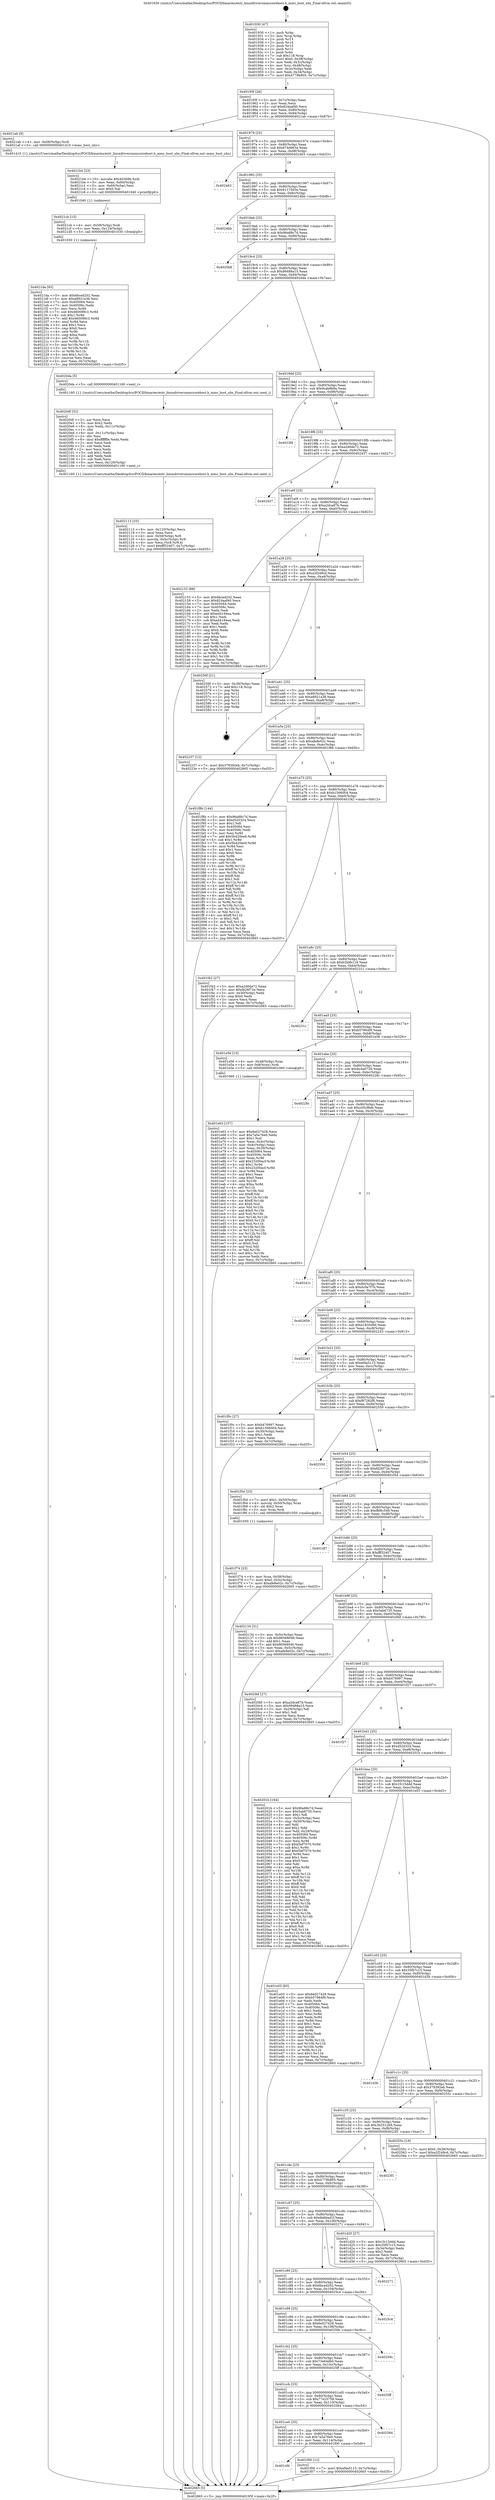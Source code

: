 digraph "0x401930" {
  label = "0x401930 (/mnt/c/Users/mathe/Desktop/tcc/POCII/binaries/extr_linuxdriversmmccorehost.h_mmc_host_uhs_Final-ollvm.out::main(0))"
  labelloc = "t"
  node[shape=record]

  Entry [label="",width=0.3,height=0.3,shape=circle,fillcolor=black,style=filled]
  "0x40195f" [label="{
     0x40195f [26]\l
     | [instrs]\l
     &nbsp;&nbsp;0x40195f \<+3\>: mov -0x7c(%rbp),%eax\l
     &nbsp;&nbsp;0x401962 \<+2\>: mov %eax,%ecx\l
     &nbsp;&nbsp;0x401964 \<+6\>: sub $0x824aaf40,%ecx\l
     &nbsp;&nbsp;0x40196a \<+3\>: mov %eax,-0x80(%rbp)\l
     &nbsp;&nbsp;0x40196d \<+6\>: mov %ecx,-0x84(%rbp)\l
     &nbsp;&nbsp;0x401973 \<+6\>: je 00000000004021ab \<main+0x87b\>\l
  }"]
  "0x4021ab" [label="{
     0x4021ab [9]\l
     | [instrs]\l
     &nbsp;&nbsp;0x4021ab \<+4\>: mov -0x58(%rbp),%rdi\l
     &nbsp;&nbsp;0x4021af \<+5\>: call 0000000000401410 \<mmc_host_uhs\>\l
     | [calls]\l
     &nbsp;&nbsp;0x401410 \{1\} (/mnt/c/Users/mathe/Desktop/tcc/POCII/binaries/extr_linuxdriversmmccorehost.h_mmc_host_uhs_Final-ollvm.out::mmc_host_uhs)\l
  }"]
  "0x401979" [label="{
     0x401979 [25]\l
     | [instrs]\l
     &nbsp;&nbsp;0x401979 \<+5\>: jmp 000000000040197e \<main+0x4e\>\l
     &nbsp;&nbsp;0x40197e \<+3\>: mov -0x80(%rbp),%eax\l
     &nbsp;&nbsp;0x401981 \<+5\>: sub $0x874e663a,%eax\l
     &nbsp;&nbsp;0x401986 \<+6\>: mov %eax,-0x88(%rbp)\l
     &nbsp;&nbsp;0x40198c \<+6\>: je 0000000000402463 \<main+0xb33\>\l
  }"]
  Exit [label="",width=0.3,height=0.3,shape=circle,fillcolor=black,style=filled,peripheries=2]
  "0x402463" [label="{
     0x402463\l
  }", style=dashed]
  "0x401992" [label="{
     0x401992 [25]\l
     | [instrs]\l
     &nbsp;&nbsp;0x401992 \<+5\>: jmp 0000000000401997 \<main+0x67\>\l
     &nbsp;&nbsp;0x401997 \<+3\>: mov -0x80(%rbp),%eax\l
     &nbsp;&nbsp;0x40199a \<+5\>: sub $0x9117563e,%eax\l
     &nbsp;&nbsp;0x40199f \<+6\>: mov %eax,-0x8c(%rbp)\l
     &nbsp;&nbsp;0x4019a5 \<+6\>: je 00000000004024bb \<main+0xb8b\>\l
  }"]
  "0x4021da" [label="{
     0x4021da [93]\l
     | [instrs]\l
     &nbsp;&nbsp;0x4021da \<+5\>: mov $0x6bced202,%eax\l
     &nbsp;&nbsp;0x4021df \<+5\>: mov $0xa8921a36,%esi\l
     &nbsp;&nbsp;0x4021e4 \<+7\>: mov 0x405064,%ecx\l
     &nbsp;&nbsp;0x4021eb \<+7\>: mov 0x40506c,%edx\l
     &nbsp;&nbsp;0x4021f2 \<+3\>: mov %ecx,%r8d\l
     &nbsp;&nbsp;0x4021f5 \<+7\>: sub $0x460089c3,%r8d\l
     &nbsp;&nbsp;0x4021fc \<+4\>: sub $0x1,%r8d\l
     &nbsp;&nbsp;0x402200 \<+7\>: add $0x460089c3,%r8d\l
     &nbsp;&nbsp;0x402207 \<+4\>: imul %r8d,%ecx\l
     &nbsp;&nbsp;0x40220b \<+3\>: and $0x1,%ecx\l
     &nbsp;&nbsp;0x40220e \<+3\>: cmp $0x0,%ecx\l
     &nbsp;&nbsp;0x402211 \<+4\>: sete %r9b\l
     &nbsp;&nbsp;0x402215 \<+3\>: cmp $0xa,%edx\l
     &nbsp;&nbsp;0x402218 \<+4\>: setl %r10b\l
     &nbsp;&nbsp;0x40221c \<+3\>: mov %r9b,%r11b\l
     &nbsp;&nbsp;0x40221f \<+3\>: and %r10b,%r11b\l
     &nbsp;&nbsp;0x402222 \<+3\>: xor %r10b,%r9b\l
     &nbsp;&nbsp;0x402225 \<+3\>: or %r9b,%r11b\l
     &nbsp;&nbsp;0x402228 \<+4\>: test $0x1,%r11b\l
     &nbsp;&nbsp;0x40222c \<+3\>: cmovne %esi,%eax\l
     &nbsp;&nbsp;0x40222f \<+3\>: mov %eax,-0x7c(%rbp)\l
     &nbsp;&nbsp;0x402232 \<+5\>: jmp 0000000000402665 \<main+0xd35\>\l
  }"]
  "0x4024bb" [label="{
     0x4024bb\l
  }", style=dashed]
  "0x4019ab" [label="{
     0x4019ab [25]\l
     | [instrs]\l
     &nbsp;&nbsp;0x4019ab \<+5\>: jmp 00000000004019b0 \<main+0x80\>\l
     &nbsp;&nbsp;0x4019b0 \<+3\>: mov -0x80(%rbp),%eax\l
     &nbsp;&nbsp;0x4019b3 \<+5\>: sub $0x96a88c7d,%eax\l
     &nbsp;&nbsp;0x4019b8 \<+6\>: mov %eax,-0x90(%rbp)\l
     &nbsp;&nbsp;0x4019be \<+6\>: je 00000000004025b8 \<main+0xc88\>\l
  }"]
  "0x4021cb" [label="{
     0x4021cb [15]\l
     | [instrs]\l
     &nbsp;&nbsp;0x4021cb \<+4\>: mov -0x58(%rbp),%rdi\l
     &nbsp;&nbsp;0x4021cf \<+6\>: mov %eax,-0x124(%rbp)\l
     &nbsp;&nbsp;0x4021d5 \<+5\>: call 0000000000401030 \<free@plt\>\l
     | [calls]\l
     &nbsp;&nbsp;0x401030 \{1\} (unknown)\l
  }"]
  "0x4025b8" [label="{
     0x4025b8\l
  }", style=dashed]
  "0x4019c4" [label="{
     0x4019c4 [25]\l
     | [instrs]\l
     &nbsp;&nbsp;0x4019c4 \<+5\>: jmp 00000000004019c9 \<main+0x99\>\l
     &nbsp;&nbsp;0x4019c9 \<+3\>: mov -0x80(%rbp),%eax\l
     &nbsp;&nbsp;0x4019cc \<+5\>: sub $0x99488a15,%eax\l
     &nbsp;&nbsp;0x4019d1 \<+6\>: mov %eax,-0x94(%rbp)\l
     &nbsp;&nbsp;0x4019d7 \<+6\>: je 00000000004020da \<main+0x7aa\>\l
  }"]
  "0x4021b4" [label="{
     0x4021b4 [23]\l
     | [instrs]\l
     &nbsp;&nbsp;0x4021b4 \<+10\>: movabs $0x4030d6,%rdi\l
     &nbsp;&nbsp;0x4021be \<+3\>: mov %eax,-0x60(%rbp)\l
     &nbsp;&nbsp;0x4021c1 \<+3\>: mov -0x60(%rbp),%esi\l
     &nbsp;&nbsp;0x4021c4 \<+2\>: mov $0x0,%al\l
     &nbsp;&nbsp;0x4021c6 \<+5\>: call 0000000000401040 \<printf@plt\>\l
     | [calls]\l
     &nbsp;&nbsp;0x401040 \{1\} (unknown)\l
  }"]
  "0x4020da" [label="{
     0x4020da [5]\l
     | [instrs]\l
     &nbsp;&nbsp;0x4020da \<+5\>: call 0000000000401160 \<next_i\>\l
     | [calls]\l
     &nbsp;&nbsp;0x401160 \{1\} (/mnt/c/Users/mathe/Desktop/tcc/POCII/binaries/extr_linuxdriversmmccorehost.h_mmc_host_uhs_Final-ollvm.out::next_i)\l
  }"]
  "0x4019dd" [label="{
     0x4019dd [25]\l
     | [instrs]\l
     &nbsp;&nbsp;0x4019dd \<+5\>: jmp 00000000004019e2 \<main+0xb2\>\l
     &nbsp;&nbsp;0x4019e2 \<+3\>: mov -0x80(%rbp),%eax\l
     &nbsp;&nbsp;0x4019e5 \<+5\>: sub $0x9cab8b8a,%eax\l
     &nbsp;&nbsp;0x4019ea \<+6\>: mov %eax,-0x98(%rbp)\l
     &nbsp;&nbsp;0x4019f0 \<+6\>: je 00000000004023fd \<main+0xacd\>\l
  }"]
  "0x402113" [label="{
     0x402113 [33]\l
     | [instrs]\l
     &nbsp;&nbsp;0x402113 \<+6\>: mov -0x120(%rbp),%ecx\l
     &nbsp;&nbsp;0x402119 \<+3\>: imul %eax,%ecx\l
     &nbsp;&nbsp;0x40211c \<+4\>: mov -0x58(%rbp),%r8\l
     &nbsp;&nbsp;0x402120 \<+4\>: movslq -0x5c(%rbp),%r9\l
     &nbsp;&nbsp;0x402124 \<+4\>: mov %ecx,(%r8,%r9,4)\l
     &nbsp;&nbsp;0x402128 \<+7\>: movl $0xfff32407,-0x7c(%rbp)\l
     &nbsp;&nbsp;0x40212f \<+5\>: jmp 0000000000402665 \<main+0xd35\>\l
  }"]
  "0x4023fd" [label="{
     0x4023fd\l
  }", style=dashed]
  "0x4019f6" [label="{
     0x4019f6 [25]\l
     | [instrs]\l
     &nbsp;&nbsp;0x4019f6 \<+5\>: jmp 00000000004019fb \<main+0xcb\>\l
     &nbsp;&nbsp;0x4019fb \<+3\>: mov -0x80(%rbp),%eax\l
     &nbsp;&nbsp;0x4019fe \<+5\>: sub $0xa2d0de72,%eax\l
     &nbsp;&nbsp;0x401a03 \<+6\>: mov %eax,-0x9c(%rbp)\l
     &nbsp;&nbsp;0x401a09 \<+6\>: je 0000000000402457 \<main+0xb27\>\l
  }"]
  "0x4020df" [label="{
     0x4020df [52]\l
     | [instrs]\l
     &nbsp;&nbsp;0x4020df \<+2\>: xor %ecx,%ecx\l
     &nbsp;&nbsp;0x4020e1 \<+5\>: mov $0x2,%edx\l
     &nbsp;&nbsp;0x4020e6 \<+6\>: mov %edx,-0x11c(%rbp)\l
     &nbsp;&nbsp;0x4020ec \<+1\>: cltd\l
     &nbsp;&nbsp;0x4020ed \<+6\>: mov -0x11c(%rbp),%esi\l
     &nbsp;&nbsp;0x4020f3 \<+2\>: idiv %esi\l
     &nbsp;&nbsp;0x4020f5 \<+6\>: imul $0xfffffffe,%edx,%edx\l
     &nbsp;&nbsp;0x4020fb \<+2\>: mov %ecx,%edi\l
     &nbsp;&nbsp;0x4020fd \<+2\>: sub %edx,%edi\l
     &nbsp;&nbsp;0x4020ff \<+2\>: mov %ecx,%edx\l
     &nbsp;&nbsp;0x402101 \<+3\>: sub $0x1,%edx\l
     &nbsp;&nbsp;0x402104 \<+2\>: add %edx,%edi\l
     &nbsp;&nbsp;0x402106 \<+2\>: sub %edi,%ecx\l
     &nbsp;&nbsp;0x402108 \<+6\>: mov %ecx,-0x120(%rbp)\l
     &nbsp;&nbsp;0x40210e \<+5\>: call 0000000000401160 \<next_i\>\l
     | [calls]\l
     &nbsp;&nbsp;0x401160 \{1\} (/mnt/c/Users/mathe/Desktop/tcc/POCII/binaries/extr_linuxdriversmmccorehost.h_mmc_host_uhs_Final-ollvm.out::next_i)\l
  }"]
  "0x402457" [label="{
     0x402457\l
  }", style=dashed]
  "0x401a0f" [label="{
     0x401a0f [25]\l
     | [instrs]\l
     &nbsp;&nbsp;0x401a0f \<+5\>: jmp 0000000000401a14 \<main+0xe4\>\l
     &nbsp;&nbsp;0x401a14 \<+3\>: mov -0x80(%rbp),%eax\l
     &nbsp;&nbsp;0x401a17 \<+5\>: sub $0xa2dca87b,%eax\l
     &nbsp;&nbsp;0x401a1c \<+6\>: mov %eax,-0xa0(%rbp)\l
     &nbsp;&nbsp;0x401a22 \<+6\>: je 0000000000402153 \<main+0x823\>\l
  }"]
  "0x401f74" [label="{
     0x401f74 [23]\l
     | [instrs]\l
     &nbsp;&nbsp;0x401f74 \<+4\>: mov %rax,-0x58(%rbp)\l
     &nbsp;&nbsp;0x401f78 \<+7\>: movl $0x0,-0x5c(%rbp)\l
     &nbsp;&nbsp;0x401f7f \<+7\>: movl $0xafe8e02c,-0x7c(%rbp)\l
     &nbsp;&nbsp;0x401f86 \<+5\>: jmp 0000000000402665 \<main+0xd35\>\l
  }"]
  "0x402153" [label="{
     0x402153 [88]\l
     | [instrs]\l
     &nbsp;&nbsp;0x402153 \<+5\>: mov $0x6bced202,%eax\l
     &nbsp;&nbsp;0x402158 \<+5\>: mov $0x824aaf40,%ecx\l
     &nbsp;&nbsp;0x40215d \<+7\>: mov 0x405064,%edx\l
     &nbsp;&nbsp;0x402164 \<+7\>: mov 0x40506c,%esi\l
     &nbsp;&nbsp;0x40216b \<+2\>: mov %edx,%edi\l
     &nbsp;&nbsp;0x40216d \<+6\>: add $0xed4194ea,%edi\l
     &nbsp;&nbsp;0x402173 \<+3\>: sub $0x1,%edi\l
     &nbsp;&nbsp;0x402176 \<+6\>: sub $0xed4194ea,%edi\l
     &nbsp;&nbsp;0x40217c \<+3\>: imul %edi,%edx\l
     &nbsp;&nbsp;0x40217f \<+3\>: and $0x1,%edx\l
     &nbsp;&nbsp;0x402182 \<+3\>: cmp $0x0,%edx\l
     &nbsp;&nbsp;0x402185 \<+4\>: sete %r8b\l
     &nbsp;&nbsp;0x402189 \<+3\>: cmp $0xa,%esi\l
     &nbsp;&nbsp;0x40218c \<+4\>: setl %r9b\l
     &nbsp;&nbsp;0x402190 \<+3\>: mov %r8b,%r10b\l
     &nbsp;&nbsp;0x402193 \<+3\>: and %r9b,%r10b\l
     &nbsp;&nbsp;0x402196 \<+3\>: xor %r9b,%r8b\l
     &nbsp;&nbsp;0x402199 \<+3\>: or %r8b,%r10b\l
     &nbsp;&nbsp;0x40219c \<+4\>: test $0x1,%r10b\l
     &nbsp;&nbsp;0x4021a0 \<+3\>: cmovne %ecx,%eax\l
     &nbsp;&nbsp;0x4021a3 \<+3\>: mov %eax,-0x7c(%rbp)\l
     &nbsp;&nbsp;0x4021a6 \<+5\>: jmp 0000000000402665 \<main+0xd35\>\l
  }"]
  "0x401a28" [label="{
     0x401a28 [25]\l
     | [instrs]\l
     &nbsp;&nbsp;0x401a28 \<+5\>: jmp 0000000000401a2d \<main+0xfd\>\l
     &nbsp;&nbsp;0x401a2d \<+3\>: mov -0x80(%rbp),%eax\l
     &nbsp;&nbsp;0x401a30 \<+5\>: sub $0xa2f249cd,%eax\l
     &nbsp;&nbsp;0x401a35 \<+6\>: mov %eax,-0xa4(%rbp)\l
     &nbsp;&nbsp;0x401a3b \<+6\>: je 000000000040256f \<main+0xc3f\>\l
  }"]
  "0x401cfd" [label="{
     0x401cfd\l
  }", style=dashed]
  "0x40256f" [label="{
     0x40256f [21]\l
     | [instrs]\l
     &nbsp;&nbsp;0x40256f \<+3\>: mov -0x38(%rbp),%eax\l
     &nbsp;&nbsp;0x402572 \<+7\>: add $0x118,%rsp\l
     &nbsp;&nbsp;0x402579 \<+1\>: pop %rbx\l
     &nbsp;&nbsp;0x40257a \<+2\>: pop %r12\l
     &nbsp;&nbsp;0x40257c \<+2\>: pop %r13\l
     &nbsp;&nbsp;0x40257e \<+2\>: pop %r14\l
     &nbsp;&nbsp;0x402580 \<+2\>: pop %r15\l
     &nbsp;&nbsp;0x402582 \<+1\>: pop %rbp\l
     &nbsp;&nbsp;0x402583 \<+1\>: ret\l
  }"]
  "0x401a41" [label="{
     0x401a41 [25]\l
     | [instrs]\l
     &nbsp;&nbsp;0x401a41 \<+5\>: jmp 0000000000401a46 \<main+0x116\>\l
     &nbsp;&nbsp;0x401a46 \<+3\>: mov -0x80(%rbp),%eax\l
     &nbsp;&nbsp;0x401a49 \<+5\>: sub $0xa8921a36,%eax\l
     &nbsp;&nbsp;0x401a4e \<+6\>: mov %eax,-0xa8(%rbp)\l
     &nbsp;&nbsp;0x401a54 \<+6\>: je 0000000000402237 \<main+0x907\>\l
  }"]
  "0x401f00" [label="{
     0x401f00 [12]\l
     | [instrs]\l
     &nbsp;&nbsp;0x401f00 \<+7\>: movl $0xef4a5115,-0x7c(%rbp)\l
     &nbsp;&nbsp;0x401f07 \<+5\>: jmp 0000000000402665 \<main+0xd35\>\l
  }"]
  "0x402237" [label="{
     0x402237 [12]\l
     | [instrs]\l
     &nbsp;&nbsp;0x402237 \<+7\>: movl $0x378392eb,-0x7c(%rbp)\l
     &nbsp;&nbsp;0x40223e \<+5\>: jmp 0000000000402665 \<main+0xd35\>\l
  }"]
  "0x401a5a" [label="{
     0x401a5a [25]\l
     | [instrs]\l
     &nbsp;&nbsp;0x401a5a \<+5\>: jmp 0000000000401a5f \<main+0x12f\>\l
     &nbsp;&nbsp;0x401a5f \<+3\>: mov -0x80(%rbp),%eax\l
     &nbsp;&nbsp;0x401a62 \<+5\>: sub $0xafe8e02c,%eax\l
     &nbsp;&nbsp;0x401a67 \<+6\>: mov %eax,-0xac(%rbp)\l
     &nbsp;&nbsp;0x401a6d \<+6\>: je 0000000000401f8b \<main+0x65b\>\l
  }"]
  "0x401ce4" [label="{
     0x401ce4 [25]\l
     | [instrs]\l
     &nbsp;&nbsp;0x401ce4 \<+5\>: jmp 0000000000401ce9 \<main+0x3b9\>\l
     &nbsp;&nbsp;0x401ce9 \<+3\>: mov -0x80(%rbp),%eax\l
     &nbsp;&nbsp;0x401cec \<+5\>: sub $0x7a5a76e0,%eax\l
     &nbsp;&nbsp;0x401cf1 \<+6\>: mov %eax,-0x114(%rbp)\l
     &nbsp;&nbsp;0x401cf7 \<+6\>: je 0000000000401f00 \<main+0x5d0\>\l
  }"]
  "0x401f8b" [label="{
     0x401f8b [144]\l
     | [instrs]\l
     &nbsp;&nbsp;0x401f8b \<+5\>: mov $0x96a88c7d,%eax\l
     &nbsp;&nbsp;0x401f90 \<+5\>: mov $0xd520324,%ecx\l
     &nbsp;&nbsp;0x401f95 \<+2\>: mov $0x1,%dl\l
     &nbsp;&nbsp;0x401f97 \<+7\>: mov 0x405064,%esi\l
     &nbsp;&nbsp;0x401f9e \<+7\>: mov 0x40506c,%edi\l
     &nbsp;&nbsp;0x401fa5 \<+3\>: mov %esi,%r8d\l
     &nbsp;&nbsp;0x401fa8 \<+7\>: add $0x5b420ee0,%r8d\l
     &nbsp;&nbsp;0x401faf \<+4\>: sub $0x1,%r8d\l
     &nbsp;&nbsp;0x401fb3 \<+7\>: sub $0x5b420ee0,%r8d\l
     &nbsp;&nbsp;0x401fba \<+4\>: imul %r8d,%esi\l
     &nbsp;&nbsp;0x401fbe \<+3\>: and $0x1,%esi\l
     &nbsp;&nbsp;0x401fc1 \<+3\>: cmp $0x0,%esi\l
     &nbsp;&nbsp;0x401fc4 \<+4\>: sete %r9b\l
     &nbsp;&nbsp;0x401fc8 \<+3\>: cmp $0xa,%edi\l
     &nbsp;&nbsp;0x401fcb \<+4\>: setl %r10b\l
     &nbsp;&nbsp;0x401fcf \<+3\>: mov %r9b,%r11b\l
     &nbsp;&nbsp;0x401fd2 \<+4\>: xor $0xff,%r11b\l
     &nbsp;&nbsp;0x401fd6 \<+3\>: mov %r10b,%bl\l
     &nbsp;&nbsp;0x401fd9 \<+3\>: xor $0xff,%bl\l
     &nbsp;&nbsp;0x401fdc \<+3\>: xor $0x1,%dl\l
     &nbsp;&nbsp;0x401fdf \<+3\>: mov %r11b,%r14b\l
     &nbsp;&nbsp;0x401fe2 \<+4\>: and $0xff,%r14b\l
     &nbsp;&nbsp;0x401fe6 \<+3\>: and %dl,%r9b\l
     &nbsp;&nbsp;0x401fe9 \<+3\>: mov %bl,%r15b\l
     &nbsp;&nbsp;0x401fec \<+4\>: and $0xff,%r15b\l
     &nbsp;&nbsp;0x401ff0 \<+3\>: and %dl,%r10b\l
     &nbsp;&nbsp;0x401ff3 \<+3\>: or %r9b,%r14b\l
     &nbsp;&nbsp;0x401ff6 \<+3\>: or %r10b,%r15b\l
     &nbsp;&nbsp;0x401ff9 \<+3\>: xor %r15b,%r14b\l
     &nbsp;&nbsp;0x401ffc \<+3\>: or %bl,%r11b\l
     &nbsp;&nbsp;0x401fff \<+4\>: xor $0xff,%r11b\l
     &nbsp;&nbsp;0x402003 \<+3\>: or $0x1,%dl\l
     &nbsp;&nbsp;0x402006 \<+3\>: and %dl,%r11b\l
     &nbsp;&nbsp;0x402009 \<+3\>: or %r11b,%r14b\l
     &nbsp;&nbsp;0x40200c \<+4\>: test $0x1,%r14b\l
     &nbsp;&nbsp;0x402010 \<+3\>: cmovne %ecx,%eax\l
     &nbsp;&nbsp;0x402013 \<+3\>: mov %eax,-0x7c(%rbp)\l
     &nbsp;&nbsp;0x402016 \<+5\>: jmp 0000000000402665 \<main+0xd35\>\l
  }"]
  "0x401a73" [label="{
     0x401a73 [25]\l
     | [instrs]\l
     &nbsp;&nbsp;0x401a73 \<+5\>: jmp 0000000000401a78 \<main+0x148\>\l
     &nbsp;&nbsp;0x401a78 \<+3\>: mov -0x80(%rbp),%eax\l
     &nbsp;&nbsp;0x401a7b \<+5\>: sub $0xb1566004,%eax\l
     &nbsp;&nbsp;0x401a80 \<+6\>: mov %eax,-0xb0(%rbp)\l
     &nbsp;&nbsp;0x401a86 \<+6\>: je 0000000000401f42 \<main+0x612\>\l
  }"]
  "0x402584" [label="{
     0x402584\l
  }", style=dashed]
  "0x401f42" [label="{
     0x401f42 [27]\l
     | [instrs]\l
     &nbsp;&nbsp;0x401f42 \<+5\>: mov $0xa2d0de72,%eax\l
     &nbsp;&nbsp;0x401f47 \<+5\>: mov $0xfd26f72e,%ecx\l
     &nbsp;&nbsp;0x401f4c \<+3\>: mov -0x30(%rbp),%edx\l
     &nbsp;&nbsp;0x401f4f \<+3\>: cmp $0x0,%edx\l
     &nbsp;&nbsp;0x401f52 \<+3\>: cmove %ecx,%eax\l
     &nbsp;&nbsp;0x401f55 \<+3\>: mov %eax,-0x7c(%rbp)\l
     &nbsp;&nbsp;0x401f58 \<+5\>: jmp 0000000000402665 \<main+0xd35\>\l
  }"]
  "0x401a8c" [label="{
     0x401a8c [25]\l
     | [instrs]\l
     &nbsp;&nbsp;0x401a8c \<+5\>: jmp 0000000000401a91 \<main+0x161\>\l
     &nbsp;&nbsp;0x401a91 \<+3\>: mov -0x80(%rbp),%eax\l
     &nbsp;&nbsp;0x401a94 \<+5\>: sub $0xb2b9b116,%eax\l
     &nbsp;&nbsp;0x401a99 \<+6\>: mov %eax,-0xb4(%rbp)\l
     &nbsp;&nbsp;0x401a9f \<+6\>: je 000000000040231c \<main+0x9ec\>\l
  }"]
  "0x401ccb" [label="{
     0x401ccb [25]\l
     | [instrs]\l
     &nbsp;&nbsp;0x401ccb \<+5\>: jmp 0000000000401cd0 \<main+0x3a0\>\l
     &nbsp;&nbsp;0x401cd0 \<+3\>: mov -0x80(%rbp),%eax\l
     &nbsp;&nbsp;0x401cd3 \<+5\>: sub $0x77e23758,%eax\l
     &nbsp;&nbsp;0x401cd8 \<+6\>: mov %eax,-0x110(%rbp)\l
     &nbsp;&nbsp;0x401cde \<+6\>: je 0000000000402584 \<main+0xc54\>\l
  }"]
  "0x40231c" [label="{
     0x40231c\l
  }", style=dashed]
  "0x401aa5" [label="{
     0x401aa5 [25]\l
     | [instrs]\l
     &nbsp;&nbsp;0x401aa5 \<+5\>: jmp 0000000000401aaa \<main+0x17a\>\l
     &nbsp;&nbsp;0x401aaa \<+3\>: mov -0x80(%rbp),%eax\l
     &nbsp;&nbsp;0x401aad \<+5\>: sub $0xb57964f9,%eax\l
     &nbsp;&nbsp;0x401ab2 \<+6\>: mov %eax,-0xb8(%rbp)\l
     &nbsp;&nbsp;0x401ab8 \<+6\>: je 0000000000401e56 \<main+0x526\>\l
  }"]
  "0x4025ff" [label="{
     0x4025ff\l
  }", style=dashed]
  "0x401e56" [label="{
     0x401e56 [13]\l
     | [instrs]\l
     &nbsp;&nbsp;0x401e56 \<+4\>: mov -0x48(%rbp),%rax\l
     &nbsp;&nbsp;0x401e5a \<+4\>: mov 0x8(%rax),%rdi\l
     &nbsp;&nbsp;0x401e5e \<+5\>: call 0000000000401060 \<atoi@plt\>\l
     | [calls]\l
     &nbsp;&nbsp;0x401060 \{1\} (unknown)\l
  }"]
  "0x401abe" [label="{
     0x401abe [25]\l
     | [instrs]\l
     &nbsp;&nbsp;0x401abe \<+5\>: jmp 0000000000401ac3 \<main+0x193\>\l
     &nbsp;&nbsp;0x401ac3 \<+3\>: mov -0x80(%rbp),%eax\l
     &nbsp;&nbsp;0x401ac6 \<+5\>: sub $0xbc4a0726,%eax\l
     &nbsp;&nbsp;0x401acb \<+6\>: mov %eax,-0xbc(%rbp)\l
     &nbsp;&nbsp;0x401ad1 \<+6\>: je 000000000040228c \<main+0x95c\>\l
  }"]
  "0x401cb2" [label="{
     0x401cb2 [25]\l
     | [instrs]\l
     &nbsp;&nbsp;0x401cb2 \<+5\>: jmp 0000000000401cb7 \<main+0x387\>\l
     &nbsp;&nbsp;0x401cb7 \<+3\>: mov -0x80(%rbp),%eax\l
     &nbsp;&nbsp;0x401cba \<+5\>: sub $0x73e64db0,%eax\l
     &nbsp;&nbsp;0x401cbf \<+6\>: mov %eax,-0x10c(%rbp)\l
     &nbsp;&nbsp;0x401cc5 \<+6\>: je 00000000004025ff \<main+0xccf\>\l
  }"]
  "0x40228c" [label="{
     0x40228c\l
  }", style=dashed]
  "0x401ad7" [label="{
     0x401ad7 [25]\l
     | [instrs]\l
     &nbsp;&nbsp;0x401ad7 \<+5\>: jmp 0000000000401adc \<main+0x1ac\>\l
     &nbsp;&nbsp;0x401adc \<+3\>: mov -0x80(%rbp),%eax\l
     &nbsp;&nbsp;0x401adf \<+5\>: sub $0xc05cf8de,%eax\l
     &nbsp;&nbsp;0x401ae4 \<+6\>: mov %eax,-0xc0(%rbp)\l
     &nbsp;&nbsp;0x401aea \<+6\>: je 000000000040241c \<main+0xaec\>\l
  }"]
  "0x40259c" [label="{
     0x40259c\l
  }", style=dashed]
  "0x40241c" [label="{
     0x40241c\l
  }", style=dashed]
  "0x401af0" [label="{
     0x401af0 [25]\l
     | [instrs]\l
     &nbsp;&nbsp;0x401af0 \<+5\>: jmp 0000000000401af5 \<main+0x1c5\>\l
     &nbsp;&nbsp;0x401af5 \<+3\>: mov -0x80(%rbp),%eax\l
     &nbsp;&nbsp;0x401af8 \<+5\>: sub $0xdc0a7f7b,%eax\l
     &nbsp;&nbsp;0x401afd \<+6\>: mov %eax,-0xc4(%rbp)\l
     &nbsp;&nbsp;0x401b03 \<+6\>: je 0000000000402659 \<main+0xd29\>\l
  }"]
  "0x401c99" [label="{
     0x401c99 [25]\l
     | [instrs]\l
     &nbsp;&nbsp;0x401c99 \<+5\>: jmp 0000000000401c9e \<main+0x36e\>\l
     &nbsp;&nbsp;0x401c9e \<+3\>: mov -0x80(%rbp),%eax\l
     &nbsp;&nbsp;0x401ca1 \<+5\>: sub $0x6e027428,%eax\l
     &nbsp;&nbsp;0x401ca6 \<+6\>: mov %eax,-0x108(%rbp)\l
     &nbsp;&nbsp;0x401cac \<+6\>: je 000000000040259c \<main+0xc6c\>\l
  }"]
  "0x402659" [label="{
     0x402659\l
  }", style=dashed]
  "0x401b09" [label="{
     0x401b09 [25]\l
     | [instrs]\l
     &nbsp;&nbsp;0x401b09 \<+5\>: jmp 0000000000401b0e \<main+0x1de\>\l
     &nbsp;&nbsp;0x401b0e \<+3\>: mov -0x80(%rbp),%eax\l
     &nbsp;&nbsp;0x401b11 \<+5\>: sub $0xe1835d9d,%eax\l
     &nbsp;&nbsp;0x401b16 \<+6\>: mov %eax,-0xc8(%rbp)\l
     &nbsp;&nbsp;0x401b1c \<+6\>: je 0000000000402243 \<main+0x913\>\l
  }"]
  "0x4025c4" [label="{
     0x4025c4\l
  }", style=dashed]
  "0x402243" [label="{
     0x402243\l
  }", style=dashed]
  "0x401b22" [label="{
     0x401b22 [25]\l
     | [instrs]\l
     &nbsp;&nbsp;0x401b22 \<+5\>: jmp 0000000000401b27 \<main+0x1f7\>\l
     &nbsp;&nbsp;0x401b27 \<+3\>: mov -0x80(%rbp),%eax\l
     &nbsp;&nbsp;0x401b2a \<+5\>: sub $0xef4a5115,%eax\l
     &nbsp;&nbsp;0x401b2f \<+6\>: mov %eax,-0xcc(%rbp)\l
     &nbsp;&nbsp;0x401b35 \<+6\>: je 0000000000401f0c \<main+0x5dc\>\l
  }"]
  "0x401c80" [label="{
     0x401c80 [25]\l
     | [instrs]\l
     &nbsp;&nbsp;0x401c80 \<+5\>: jmp 0000000000401c85 \<main+0x355\>\l
     &nbsp;&nbsp;0x401c85 \<+3\>: mov -0x80(%rbp),%eax\l
     &nbsp;&nbsp;0x401c88 \<+5\>: sub $0x6bced202,%eax\l
     &nbsp;&nbsp;0x401c8d \<+6\>: mov %eax,-0x104(%rbp)\l
     &nbsp;&nbsp;0x401c93 \<+6\>: je 00000000004025c4 \<main+0xc94\>\l
  }"]
  "0x401f0c" [label="{
     0x401f0c [27]\l
     | [instrs]\l
     &nbsp;&nbsp;0x401f0c \<+5\>: mov $0xb476997,%eax\l
     &nbsp;&nbsp;0x401f11 \<+5\>: mov $0xb1566004,%ecx\l
     &nbsp;&nbsp;0x401f16 \<+3\>: mov -0x30(%rbp),%edx\l
     &nbsp;&nbsp;0x401f19 \<+3\>: cmp $0x1,%edx\l
     &nbsp;&nbsp;0x401f1c \<+3\>: cmovl %ecx,%eax\l
     &nbsp;&nbsp;0x401f1f \<+3\>: mov %eax,-0x7c(%rbp)\l
     &nbsp;&nbsp;0x401f22 \<+5\>: jmp 0000000000402665 \<main+0xd35\>\l
  }"]
  "0x401b3b" [label="{
     0x401b3b [25]\l
     | [instrs]\l
     &nbsp;&nbsp;0x401b3b \<+5\>: jmp 0000000000401b40 \<main+0x210\>\l
     &nbsp;&nbsp;0x401b40 \<+3\>: mov -0x80(%rbp),%eax\l
     &nbsp;&nbsp;0x401b43 \<+5\>: sub $0xf87282f6,%eax\l
     &nbsp;&nbsp;0x401b48 \<+6\>: mov %eax,-0xd0(%rbp)\l
     &nbsp;&nbsp;0x401b4e \<+6\>: je 0000000000402550 \<main+0xc20\>\l
  }"]
  "0x402271" [label="{
     0x402271\l
  }", style=dashed]
  "0x402550" [label="{
     0x402550\l
  }", style=dashed]
  "0x401b54" [label="{
     0x401b54 [25]\l
     | [instrs]\l
     &nbsp;&nbsp;0x401b54 \<+5\>: jmp 0000000000401b59 \<main+0x229\>\l
     &nbsp;&nbsp;0x401b59 \<+3\>: mov -0x80(%rbp),%eax\l
     &nbsp;&nbsp;0x401b5c \<+5\>: sub $0xfd26f72e,%eax\l
     &nbsp;&nbsp;0x401b61 \<+6\>: mov %eax,-0xd4(%rbp)\l
     &nbsp;&nbsp;0x401b67 \<+6\>: je 0000000000401f5d \<main+0x62d\>\l
  }"]
  "0x401e63" [label="{
     0x401e63 [157]\l
     | [instrs]\l
     &nbsp;&nbsp;0x401e63 \<+5\>: mov $0x6e027428,%ecx\l
     &nbsp;&nbsp;0x401e68 \<+5\>: mov $0x7a5a76e0,%edx\l
     &nbsp;&nbsp;0x401e6d \<+3\>: mov $0x1,%sil\l
     &nbsp;&nbsp;0x401e70 \<+3\>: mov %eax,-0x4c(%rbp)\l
     &nbsp;&nbsp;0x401e73 \<+3\>: mov -0x4c(%rbp),%eax\l
     &nbsp;&nbsp;0x401e76 \<+3\>: mov %eax,-0x30(%rbp)\l
     &nbsp;&nbsp;0x401e79 \<+7\>: mov 0x405064,%eax\l
     &nbsp;&nbsp;0x401e80 \<+8\>: mov 0x40506c,%r8d\l
     &nbsp;&nbsp;0x401e88 \<+3\>: mov %eax,%r9d\l
     &nbsp;&nbsp;0x401e8b \<+7\>: add $0x23200acf,%r9d\l
     &nbsp;&nbsp;0x401e92 \<+4\>: sub $0x1,%r9d\l
     &nbsp;&nbsp;0x401e96 \<+7\>: sub $0x23200acf,%r9d\l
     &nbsp;&nbsp;0x401e9d \<+4\>: imul %r9d,%eax\l
     &nbsp;&nbsp;0x401ea1 \<+3\>: and $0x1,%eax\l
     &nbsp;&nbsp;0x401ea4 \<+3\>: cmp $0x0,%eax\l
     &nbsp;&nbsp;0x401ea7 \<+4\>: sete %r10b\l
     &nbsp;&nbsp;0x401eab \<+4\>: cmp $0xa,%r8d\l
     &nbsp;&nbsp;0x401eaf \<+4\>: setl %r11b\l
     &nbsp;&nbsp;0x401eb3 \<+3\>: mov %r10b,%bl\l
     &nbsp;&nbsp;0x401eb6 \<+3\>: xor $0xff,%bl\l
     &nbsp;&nbsp;0x401eb9 \<+3\>: mov %r11b,%r14b\l
     &nbsp;&nbsp;0x401ebc \<+4\>: xor $0xff,%r14b\l
     &nbsp;&nbsp;0x401ec0 \<+4\>: xor $0x0,%sil\l
     &nbsp;&nbsp;0x401ec4 \<+3\>: mov %bl,%r15b\l
     &nbsp;&nbsp;0x401ec7 \<+4\>: and $0x0,%r15b\l
     &nbsp;&nbsp;0x401ecb \<+3\>: and %sil,%r10b\l
     &nbsp;&nbsp;0x401ece \<+3\>: mov %r14b,%r12b\l
     &nbsp;&nbsp;0x401ed1 \<+4\>: and $0x0,%r12b\l
     &nbsp;&nbsp;0x401ed5 \<+3\>: and %sil,%r11b\l
     &nbsp;&nbsp;0x401ed8 \<+3\>: or %r10b,%r15b\l
     &nbsp;&nbsp;0x401edb \<+3\>: or %r11b,%r12b\l
     &nbsp;&nbsp;0x401ede \<+3\>: xor %r12b,%r15b\l
     &nbsp;&nbsp;0x401ee1 \<+3\>: or %r14b,%bl\l
     &nbsp;&nbsp;0x401ee4 \<+3\>: xor $0xff,%bl\l
     &nbsp;&nbsp;0x401ee7 \<+4\>: or $0x0,%sil\l
     &nbsp;&nbsp;0x401eeb \<+3\>: and %sil,%bl\l
     &nbsp;&nbsp;0x401eee \<+3\>: or %bl,%r15b\l
     &nbsp;&nbsp;0x401ef1 \<+4\>: test $0x1,%r15b\l
     &nbsp;&nbsp;0x401ef5 \<+3\>: cmovne %edx,%ecx\l
     &nbsp;&nbsp;0x401ef8 \<+3\>: mov %ecx,-0x7c(%rbp)\l
     &nbsp;&nbsp;0x401efb \<+5\>: jmp 0000000000402665 \<main+0xd35\>\l
  }"]
  "0x401f5d" [label="{
     0x401f5d [23]\l
     | [instrs]\l
     &nbsp;&nbsp;0x401f5d \<+7\>: movl $0x1,-0x50(%rbp)\l
     &nbsp;&nbsp;0x401f64 \<+4\>: movslq -0x50(%rbp),%rax\l
     &nbsp;&nbsp;0x401f68 \<+4\>: shl $0x2,%rax\l
     &nbsp;&nbsp;0x401f6c \<+3\>: mov %rax,%rdi\l
     &nbsp;&nbsp;0x401f6f \<+5\>: call 0000000000401050 \<malloc@plt\>\l
     | [calls]\l
     &nbsp;&nbsp;0x401050 \{1\} (unknown)\l
  }"]
  "0x401b6d" [label="{
     0x401b6d [25]\l
     | [instrs]\l
     &nbsp;&nbsp;0x401b6d \<+5\>: jmp 0000000000401b72 \<main+0x242\>\l
     &nbsp;&nbsp;0x401b72 \<+3\>: mov -0x80(%rbp),%eax\l
     &nbsp;&nbsp;0x401b75 \<+5\>: sub $0xffd6c549,%eax\l
     &nbsp;&nbsp;0x401b7a \<+6\>: mov %eax,-0xd8(%rbp)\l
     &nbsp;&nbsp;0x401b80 \<+6\>: je 0000000000401df7 \<main+0x4c7\>\l
  }"]
  "0x401930" [label="{
     0x401930 [47]\l
     | [instrs]\l
     &nbsp;&nbsp;0x401930 \<+1\>: push %rbp\l
     &nbsp;&nbsp;0x401931 \<+3\>: mov %rsp,%rbp\l
     &nbsp;&nbsp;0x401934 \<+2\>: push %r15\l
     &nbsp;&nbsp;0x401936 \<+2\>: push %r14\l
     &nbsp;&nbsp;0x401938 \<+2\>: push %r13\l
     &nbsp;&nbsp;0x40193a \<+2\>: push %r12\l
     &nbsp;&nbsp;0x40193c \<+1\>: push %rbx\l
     &nbsp;&nbsp;0x40193d \<+7\>: sub $0x118,%rsp\l
     &nbsp;&nbsp;0x401944 \<+7\>: movl $0x0,-0x38(%rbp)\l
     &nbsp;&nbsp;0x40194b \<+3\>: mov %edi,-0x3c(%rbp)\l
     &nbsp;&nbsp;0x40194e \<+4\>: mov %rsi,-0x48(%rbp)\l
     &nbsp;&nbsp;0x401952 \<+3\>: mov -0x3c(%rbp),%edi\l
     &nbsp;&nbsp;0x401955 \<+3\>: mov %edi,-0x34(%rbp)\l
     &nbsp;&nbsp;0x401958 \<+7\>: movl $0x4778b805,-0x7c(%rbp)\l
  }"]
  "0x401df7" [label="{
     0x401df7\l
  }", style=dashed]
  "0x401b86" [label="{
     0x401b86 [25]\l
     | [instrs]\l
     &nbsp;&nbsp;0x401b86 \<+5\>: jmp 0000000000401b8b \<main+0x25b\>\l
     &nbsp;&nbsp;0x401b8b \<+3\>: mov -0x80(%rbp),%eax\l
     &nbsp;&nbsp;0x401b8e \<+5\>: sub $0xfff32407,%eax\l
     &nbsp;&nbsp;0x401b93 \<+6\>: mov %eax,-0xdc(%rbp)\l
     &nbsp;&nbsp;0x401b99 \<+6\>: je 0000000000402134 \<main+0x804\>\l
  }"]
  "0x402665" [label="{
     0x402665 [5]\l
     | [instrs]\l
     &nbsp;&nbsp;0x402665 \<+5\>: jmp 000000000040195f \<main+0x2f\>\l
  }"]
  "0x402134" [label="{
     0x402134 [31]\l
     | [instrs]\l
     &nbsp;&nbsp;0x402134 \<+3\>: mov -0x5c(%rbp),%eax\l
     &nbsp;&nbsp;0x402137 \<+5\>: sub $0x86568046,%eax\l
     &nbsp;&nbsp;0x40213c \<+3\>: add $0x1,%eax\l
     &nbsp;&nbsp;0x40213f \<+5\>: add $0x86568046,%eax\l
     &nbsp;&nbsp;0x402144 \<+3\>: mov %eax,-0x5c(%rbp)\l
     &nbsp;&nbsp;0x402147 \<+7\>: movl $0xafe8e02c,-0x7c(%rbp)\l
     &nbsp;&nbsp;0x40214e \<+5\>: jmp 0000000000402665 \<main+0xd35\>\l
  }"]
  "0x401b9f" [label="{
     0x401b9f [25]\l
     | [instrs]\l
     &nbsp;&nbsp;0x401b9f \<+5\>: jmp 0000000000401ba4 \<main+0x274\>\l
     &nbsp;&nbsp;0x401ba4 \<+3\>: mov -0x80(%rbp),%eax\l
     &nbsp;&nbsp;0x401ba7 \<+5\>: sub $0x5ab6735,%eax\l
     &nbsp;&nbsp;0x401bac \<+6\>: mov %eax,-0xe0(%rbp)\l
     &nbsp;&nbsp;0x401bb2 \<+6\>: je 00000000004020bf \<main+0x78f\>\l
  }"]
  "0x401c67" [label="{
     0x401c67 [25]\l
     | [instrs]\l
     &nbsp;&nbsp;0x401c67 \<+5\>: jmp 0000000000401c6c \<main+0x33c\>\l
     &nbsp;&nbsp;0x401c6c \<+3\>: mov -0x80(%rbp),%eax\l
     &nbsp;&nbsp;0x401c6f \<+5\>: sub $0x6b6bad1f,%eax\l
     &nbsp;&nbsp;0x401c74 \<+6\>: mov %eax,-0x100(%rbp)\l
     &nbsp;&nbsp;0x401c7a \<+6\>: je 0000000000402271 \<main+0x941\>\l
  }"]
  "0x4020bf" [label="{
     0x4020bf [27]\l
     | [instrs]\l
     &nbsp;&nbsp;0x4020bf \<+5\>: mov $0xa2dca87b,%eax\l
     &nbsp;&nbsp;0x4020c4 \<+5\>: mov $0x99488a15,%ecx\l
     &nbsp;&nbsp;0x4020c9 \<+3\>: mov -0x29(%rbp),%dl\l
     &nbsp;&nbsp;0x4020cc \<+3\>: test $0x1,%dl\l
     &nbsp;&nbsp;0x4020cf \<+3\>: cmovne %ecx,%eax\l
     &nbsp;&nbsp;0x4020d2 \<+3\>: mov %eax,-0x7c(%rbp)\l
     &nbsp;&nbsp;0x4020d5 \<+5\>: jmp 0000000000402665 \<main+0xd35\>\l
  }"]
  "0x401bb8" [label="{
     0x401bb8 [25]\l
     | [instrs]\l
     &nbsp;&nbsp;0x401bb8 \<+5\>: jmp 0000000000401bbd \<main+0x28d\>\l
     &nbsp;&nbsp;0x401bbd \<+3\>: mov -0x80(%rbp),%eax\l
     &nbsp;&nbsp;0x401bc0 \<+5\>: sub $0xb476997,%eax\l
     &nbsp;&nbsp;0x401bc5 \<+6\>: mov %eax,-0xe4(%rbp)\l
     &nbsp;&nbsp;0x401bcb \<+6\>: je 0000000000401f27 \<main+0x5f7\>\l
  }"]
  "0x401d20" [label="{
     0x401d20 [27]\l
     | [instrs]\l
     &nbsp;&nbsp;0x401d20 \<+5\>: mov $0x1fc15ddd,%eax\l
     &nbsp;&nbsp;0x401d25 \<+5\>: mov $0x35f07c15,%ecx\l
     &nbsp;&nbsp;0x401d2a \<+3\>: mov -0x34(%rbp),%edx\l
     &nbsp;&nbsp;0x401d2d \<+3\>: cmp $0x2,%edx\l
     &nbsp;&nbsp;0x401d30 \<+3\>: cmovne %ecx,%eax\l
     &nbsp;&nbsp;0x401d33 \<+3\>: mov %eax,-0x7c(%rbp)\l
     &nbsp;&nbsp;0x401d36 \<+5\>: jmp 0000000000402665 \<main+0xd35\>\l
  }"]
  "0x401f27" [label="{
     0x401f27\l
  }", style=dashed]
  "0x401bd1" [label="{
     0x401bd1 [25]\l
     | [instrs]\l
     &nbsp;&nbsp;0x401bd1 \<+5\>: jmp 0000000000401bd6 \<main+0x2a6\>\l
     &nbsp;&nbsp;0x401bd6 \<+3\>: mov -0x80(%rbp),%eax\l
     &nbsp;&nbsp;0x401bd9 \<+5\>: sub $0xd520324,%eax\l
     &nbsp;&nbsp;0x401bde \<+6\>: mov %eax,-0xe8(%rbp)\l
     &nbsp;&nbsp;0x401be4 \<+6\>: je 000000000040201b \<main+0x6eb\>\l
  }"]
  "0x401c4e" [label="{
     0x401c4e [25]\l
     | [instrs]\l
     &nbsp;&nbsp;0x401c4e \<+5\>: jmp 0000000000401c53 \<main+0x323\>\l
     &nbsp;&nbsp;0x401c53 \<+3\>: mov -0x80(%rbp),%eax\l
     &nbsp;&nbsp;0x401c56 \<+5\>: sub $0x4778b805,%eax\l
     &nbsp;&nbsp;0x401c5b \<+6\>: mov %eax,-0xfc(%rbp)\l
     &nbsp;&nbsp;0x401c61 \<+6\>: je 0000000000401d20 \<main+0x3f0\>\l
  }"]
  "0x40201b" [label="{
     0x40201b [164]\l
     | [instrs]\l
     &nbsp;&nbsp;0x40201b \<+5\>: mov $0x96a88c7d,%eax\l
     &nbsp;&nbsp;0x402020 \<+5\>: mov $0x5ab6735,%ecx\l
     &nbsp;&nbsp;0x402025 \<+2\>: mov $0x1,%dl\l
     &nbsp;&nbsp;0x402027 \<+3\>: mov -0x5c(%rbp),%esi\l
     &nbsp;&nbsp;0x40202a \<+3\>: cmp -0x50(%rbp),%esi\l
     &nbsp;&nbsp;0x40202d \<+4\>: setl %dil\l
     &nbsp;&nbsp;0x402031 \<+4\>: and $0x1,%dil\l
     &nbsp;&nbsp;0x402035 \<+4\>: mov %dil,-0x29(%rbp)\l
     &nbsp;&nbsp;0x402039 \<+7\>: mov 0x405064,%esi\l
     &nbsp;&nbsp;0x402040 \<+8\>: mov 0x40506c,%r8d\l
     &nbsp;&nbsp;0x402048 \<+3\>: mov %esi,%r9d\l
     &nbsp;&nbsp;0x40204b \<+7\>: sub $0xf3ef7070,%r9d\l
     &nbsp;&nbsp;0x402052 \<+4\>: sub $0x1,%r9d\l
     &nbsp;&nbsp;0x402056 \<+7\>: add $0xf3ef7070,%r9d\l
     &nbsp;&nbsp;0x40205d \<+4\>: imul %r9d,%esi\l
     &nbsp;&nbsp;0x402061 \<+3\>: and $0x1,%esi\l
     &nbsp;&nbsp;0x402064 \<+3\>: cmp $0x0,%esi\l
     &nbsp;&nbsp;0x402067 \<+4\>: sete %dil\l
     &nbsp;&nbsp;0x40206b \<+4\>: cmp $0xa,%r8d\l
     &nbsp;&nbsp;0x40206f \<+4\>: setl %r10b\l
     &nbsp;&nbsp;0x402073 \<+3\>: mov %dil,%r11b\l
     &nbsp;&nbsp;0x402076 \<+4\>: xor $0xff,%r11b\l
     &nbsp;&nbsp;0x40207a \<+3\>: mov %r10b,%bl\l
     &nbsp;&nbsp;0x40207d \<+3\>: xor $0xff,%bl\l
     &nbsp;&nbsp;0x402080 \<+3\>: xor $0x0,%dl\l
     &nbsp;&nbsp;0x402083 \<+3\>: mov %r11b,%r14b\l
     &nbsp;&nbsp;0x402086 \<+4\>: and $0x0,%r14b\l
     &nbsp;&nbsp;0x40208a \<+3\>: and %dl,%dil\l
     &nbsp;&nbsp;0x40208d \<+3\>: mov %bl,%r15b\l
     &nbsp;&nbsp;0x402090 \<+4\>: and $0x0,%r15b\l
     &nbsp;&nbsp;0x402094 \<+3\>: and %dl,%r10b\l
     &nbsp;&nbsp;0x402097 \<+3\>: or %dil,%r14b\l
     &nbsp;&nbsp;0x40209a \<+3\>: or %r10b,%r15b\l
     &nbsp;&nbsp;0x40209d \<+3\>: xor %r15b,%r14b\l
     &nbsp;&nbsp;0x4020a0 \<+3\>: or %bl,%r11b\l
     &nbsp;&nbsp;0x4020a3 \<+4\>: xor $0xff,%r11b\l
     &nbsp;&nbsp;0x4020a7 \<+3\>: or $0x0,%dl\l
     &nbsp;&nbsp;0x4020aa \<+3\>: and %dl,%r11b\l
     &nbsp;&nbsp;0x4020ad \<+3\>: or %r11b,%r14b\l
     &nbsp;&nbsp;0x4020b0 \<+4\>: test $0x1,%r14b\l
     &nbsp;&nbsp;0x4020b4 \<+3\>: cmovne %ecx,%eax\l
     &nbsp;&nbsp;0x4020b7 \<+3\>: mov %eax,-0x7c(%rbp)\l
     &nbsp;&nbsp;0x4020ba \<+5\>: jmp 0000000000402665 \<main+0xd35\>\l
  }"]
  "0x401bea" [label="{
     0x401bea [25]\l
     | [instrs]\l
     &nbsp;&nbsp;0x401bea \<+5\>: jmp 0000000000401bef \<main+0x2bf\>\l
     &nbsp;&nbsp;0x401bef \<+3\>: mov -0x80(%rbp),%eax\l
     &nbsp;&nbsp;0x401bf2 \<+5\>: sub $0x1fc15ddd,%eax\l
     &nbsp;&nbsp;0x401bf7 \<+6\>: mov %eax,-0xec(%rbp)\l
     &nbsp;&nbsp;0x401bfd \<+6\>: je 0000000000401e03 \<main+0x4d3\>\l
  }"]
  "0x4023f1" [label="{
     0x4023f1\l
  }", style=dashed]
  "0x401e03" [label="{
     0x401e03 [83]\l
     | [instrs]\l
     &nbsp;&nbsp;0x401e03 \<+5\>: mov $0x6e027428,%eax\l
     &nbsp;&nbsp;0x401e08 \<+5\>: mov $0xb57964f9,%ecx\l
     &nbsp;&nbsp;0x401e0d \<+2\>: xor %edx,%edx\l
     &nbsp;&nbsp;0x401e0f \<+7\>: mov 0x405064,%esi\l
     &nbsp;&nbsp;0x401e16 \<+7\>: mov 0x40506c,%edi\l
     &nbsp;&nbsp;0x401e1d \<+3\>: sub $0x1,%edx\l
     &nbsp;&nbsp;0x401e20 \<+3\>: mov %esi,%r8d\l
     &nbsp;&nbsp;0x401e23 \<+3\>: add %edx,%r8d\l
     &nbsp;&nbsp;0x401e26 \<+4\>: imul %r8d,%esi\l
     &nbsp;&nbsp;0x401e2a \<+3\>: and $0x1,%esi\l
     &nbsp;&nbsp;0x401e2d \<+3\>: cmp $0x0,%esi\l
     &nbsp;&nbsp;0x401e30 \<+4\>: sete %r9b\l
     &nbsp;&nbsp;0x401e34 \<+3\>: cmp $0xa,%edi\l
     &nbsp;&nbsp;0x401e37 \<+4\>: setl %r10b\l
     &nbsp;&nbsp;0x401e3b \<+3\>: mov %r9b,%r11b\l
     &nbsp;&nbsp;0x401e3e \<+3\>: and %r10b,%r11b\l
     &nbsp;&nbsp;0x401e41 \<+3\>: xor %r10b,%r9b\l
     &nbsp;&nbsp;0x401e44 \<+3\>: or %r9b,%r11b\l
     &nbsp;&nbsp;0x401e47 \<+4\>: test $0x1,%r11b\l
     &nbsp;&nbsp;0x401e4b \<+3\>: cmovne %ecx,%eax\l
     &nbsp;&nbsp;0x401e4e \<+3\>: mov %eax,-0x7c(%rbp)\l
     &nbsp;&nbsp;0x401e51 \<+5\>: jmp 0000000000402665 \<main+0xd35\>\l
  }"]
  "0x401c03" [label="{
     0x401c03 [25]\l
     | [instrs]\l
     &nbsp;&nbsp;0x401c03 \<+5\>: jmp 0000000000401c08 \<main+0x2d8\>\l
     &nbsp;&nbsp;0x401c08 \<+3\>: mov -0x80(%rbp),%eax\l
     &nbsp;&nbsp;0x401c0b \<+5\>: sub $0x35f07c15,%eax\l
     &nbsp;&nbsp;0x401c10 \<+6\>: mov %eax,-0xf0(%rbp)\l
     &nbsp;&nbsp;0x401c16 \<+6\>: je 0000000000401d3b \<main+0x40b\>\l
  }"]
  "0x401c35" [label="{
     0x401c35 [25]\l
     | [instrs]\l
     &nbsp;&nbsp;0x401c35 \<+5\>: jmp 0000000000401c3a \<main+0x30a\>\l
     &nbsp;&nbsp;0x401c3a \<+3\>: mov -0x80(%rbp),%eax\l
     &nbsp;&nbsp;0x401c3d \<+5\>: sub $0x3b251266,%eax\l
     &nbsp;&nbsp;0x401c42 \<+6\>: mov %eax,-0xf8(%rbp)\l
     &nbsp;&nbsp;0x401c48 \<+6\>: je 00000000004023f1 \<main+0xac1\>\l
  }"]
  "0x401d3b" [label="{
     0x401d3b\l
  }", style=dashed]
  "0x401c1c" [label="{
     0x401c1c [25]\l
     | [instrs]\l
     &nbsp;&nbsp;0x401c1c \<+5\>: jmp 0000000000401c21 \<main+0x2f1\>\l
     &nbsp;&nbsp;0x401c21 \<+3\>: mov -0x80(%rbp),%eax\l
     &nbsp;&nbsp;0x401c24 \<+5\>: sub $0x378392eb,%eax\l
     &nbsp;&nbsp;0x401c29 \<+6\>: mov %eax,-0xf4(%rbp)\l
     &nbsp;&nbsp;0x401c2f \<+6\>: je 000000000040255c \<main+0xc2c\>\l
  }"]
  "0x40255c" [label="{
     0x40255c [19]\l
     | [instrs]\l
     &nbsp;&nbsp;0x40255c \<+7\>: movl $0x0,-0x38(%rbp)\l
     &nbsp;&nbsp;0x402563 \<+7\>: movl $0xa2f249cd,-0x7c(%rbp)\l
     &nbsp;&nbsp;0x40256a \<+5\>: jmp 0000000000402665 \<main+0xd35\>\l
  }"]
  Entry -> "0x401930" [label=" 1"]
  "0x40195f" -> "0x4021ab" [label=" 1"]
  "0x40195f" -> "0x401979" [label=" 19"]
  "0x40256f" -> Exit [label=" 1"]
  "0x401979" -> "0x402463" [label=" 0"]
  "0x401979" -> "0x401992" [label=" 19"]
  "0x40255c" -> "0x402665" [label=" 1"]
  "0x401992" -> "0x4024bb" [label=" 0"]
  "0x401992" -> "0x4019ab" [label=" 19"]
  "0x402237" -> "0x402665" [label=" 1"]
  "0x4019ab" -> "0x4025b8" [label=" 0"]
  "0x4019ab" -> "0x4019c4" [label=" 19"]
  "0x4021da" -> "0x402665" [label=" 1"]
  "0x4019c4" -> "0x4020da" [label=" 1"]
  "0x4019c4" -> "0x4019dd" [label=" 18"]
  "0x4021cb" -> "0x4021da" [label=" 1"]
  "0x4019dd" -> "0x4023fd" [label=" 0"]
  "0x4019dd" -> "0x4019f6" [label=" 18"]
  "0x4021b4" -> "0x4021cb" [label=" 1"]
  "0x4019f6" -> "0x402457" [label=" 0"]
  "0x4019f6" -> "0x401a0f" [label=" 18"]
  "0x4021ab" -> "0x4021b4" [label=" 1"]
  "0x401a0f" -> "0x402153" [label=" 1"]
  "0x401a0f" -> "0x401a28" [label=" 17"]
  "0x402153" -> "0x402665" [label=" 1"]
  "0x401a28" -> "0x40256f" [label=" 1"]
  "0x401a28" -> "0x401a41" [label=" 16"]
  "0x402134" -> "0x402665" [label=" 1"]
  "0x401a41" -> "0x402237" [label=" 1"]
  "0x401a41" -> "0x401a5a" [label=" 15"]
  "0x402113" -> "0x402665" [label=" 1"]
  "0x401a5a" -> "0x401f8b" [label=" 2"]
  "0x401a5a" -> "0x401a73" [label=" 13"]
  "0x4020da" -> "0x4020df" [label=" 1"]
  "0x401a73" -> "0x401f42" [label=" 1"]
  "0x401a73" -> "0x401a8c" [label=" 12"]
  "0x4020bf" -> "0x402665" [label=" 2"]
  "0x401a8c" -> "0x40231c" [label=" 0"]
  "0x401a8c" -> "0x401aa5" [label=" 12"]
  "0x401f8b" -> "0x402665" [label=" 2"]
  "0x401aa5" -> "0x401e56" [label=" 1"]
  "0x401aa5" -> "0x401abe" [label=" 11"]
  "0x401f74" -> "0x402665" [label=" 1"]
  "0x401abe" -> "0x40228c" [label=" 0"]
  "0x401abe" -> "0x401ad7" [label=" 11"]
  "0x401f42" -> "0x402665" [label=" 1"]
  "0x401ad7" -> "0x40241c" [label=" 0"]
  "0x401ad7" -> "0x401af0" [label=" 11"]
  "0x401f0c" -> "0x402665" [label=" 1"]
  "0x401af0" -> "0x402659" [label=" 0"]
  "0x401af0" -> "0x401b09" [label=" 11"]
  "0x401ce4" -> "0x401cfd" [label=" 0"]
  "0x401b09" -> "0x402243" [label=" 0"]
  "0x401b09" -> "0x401b22" [label=" 11"]
  "0x401ce4" -> "0x401f00" [label=" 1"]
  "0x401b22" -> "0x401f0c" [label=" 1"]
  "0x401b22" -> "0x401b3b" [label=" 10"]
  "0x401ccb" -> "0x401ce4" [label=" 1"]
  "0x401b3b" -> "0x402550" [label=" 0"]
  "0x401b3b" -> "0x401b54" [label=" 10"]
  "0x401ccb" -> "0x402584" [label=" 0"]
  "0x401b54" -> "0x401f5d" [label=" 1"]
  "0x401b54" -> "0x401b6d" [label=" 9"]
  "0x401cb2" -> "0x401ccb" [label=" 1"]
  "0x401b6d" -> "0x401df7" [label=" 0"]
  "0x401b6d" -> "0x401b86" [label=" 9"]
  "0x401cb2" -> "0x4025ff" [label=" 0"]
  "0x401b86" -> "0x402134" [label=" 1"]
  "0x401b86" -> "0x401b9f" [label=" 8"]
  "0x401f5d" -> "0x401f74" [label=" 1"]
  "0x401b9f" -> "0x4020bf" [label=" 2"]
  "0x401b9f" -> "0x401bb8" [label=" 6"]
  "0x401c99" -> "0x401cb2" [label=" 1"]
  "0x401bb8" -> "0x401f27" [label=" 0"]
  "0x401bb8" -> "0x401bd1" [label=" 6"]
  "0x401c99" -> "0x40259c" [label=" 0"]
  "0x401bd1" -> "0x40201b" [label=" 2"]
  "0x401bd1" -> "0x401bea" [label=" 4"]
  "0x401c80" -> "0x401c99" [label=" 1"]
  "0x401bea" -> "0x401e03" [label=" 1"]
  "0x401bea" -> "0x401c03" [label=" 3"]
  "0x401c80" -> "0x4025c4" [label=" 0"]
  "0x401c03" -> "0x401d3b" [label=" 0"]
  "0x401c03" -> "0x401c1c" [label=" 3"]
  "0x401c67" -> "0x401c80" [label=" 1"]
  "0x401c1c" -> "0x40255c" [label=" 1"]
  "0x401c1c" -> "0x401c35" [label=" 2"]
  "0x4020df" -> "0x402113" [label=" 1"]
  "0x401c35" -> "0x4023f1" [label=" 0"]
  "0x401c35" -> "0x401c4e" [label=" 2"]
  "0x401f00" -> "0x402665" [label=" 1"]
  "0x401c4e" -> "0x401d20" [label=" 1"]
  "0x401c4e" -> "0x401c67" [label=" 1"]
  "0x401d20" -> "0x402665" [label=" 1"]
  "0x401930" -> "0x40195f" [label=" 1"]
  "0x402665" -> "0x40195f" [label=" 19"]
  "0x401e03" -> "0x402665" [label=" 1"]
  "0x401e56" -> "0x401e63" [label=" 1"]
  "0x401e63" -> "0x402665" [label=" 1"]
  "0x40201b" -> "0x402665" [label=" 2"]
  "0x401c67" -> "0x402271" [label=" 0"]
}
